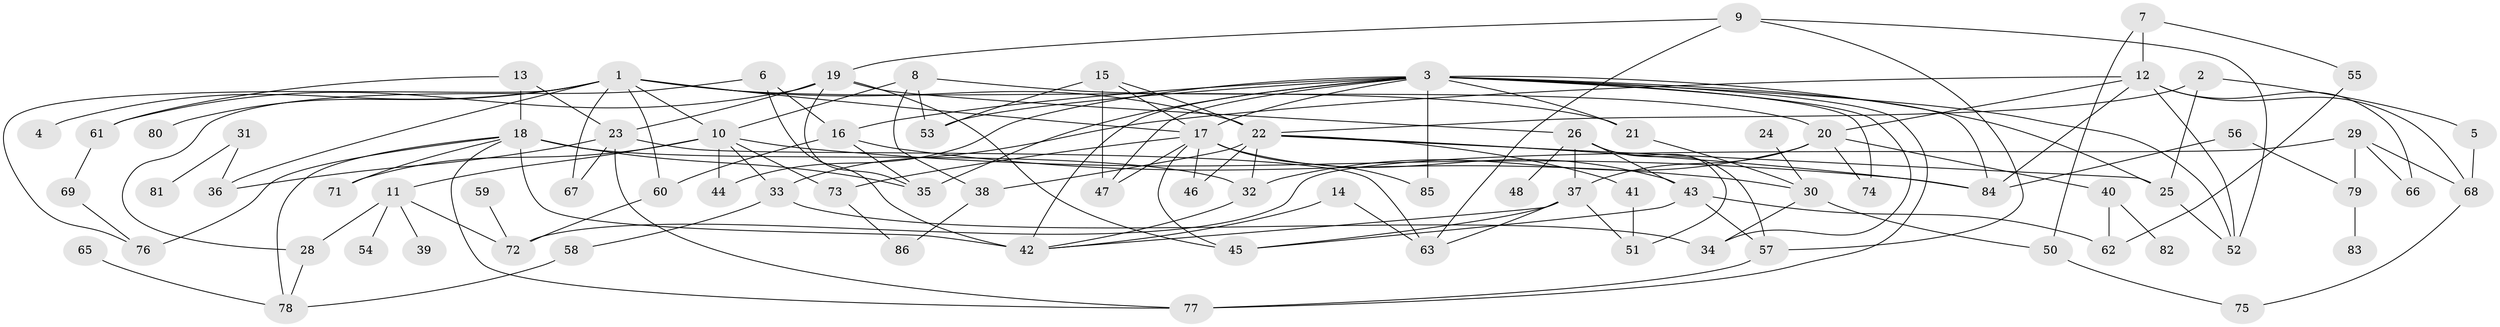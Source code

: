 // original degree distribution, {3: 0.2605633802816901, 6: 0.06338028169014084, 1: 0.14788732394366197, 2: 0.24647887323943662, 5: 0.08450704225352113, 4: 0.15492957746478872, 0: 0.028169014084507043, 7: 0.014084507042253521}
// Generated by graph-tools (version 1.1) at 2025/48/03/04/25 22:48:13]
// undirected, 82 vertices, 148 edges
graph export_dot {
  node [color=gray90,style=filled];
  1;
  2;
  3;
  4;
  5;
  6;
  7;
  8;
  9;
  10;
  11;
  12;
  13;
  14;
  15;
  16;
  17;
  18;
  19;
  20;
  21;
  22;
  23;
  24;
  25;
  26;
  28;
  29;
  30;
  31;
  32;
  33;
  34;
  35;
  36;
  37;
  38;
  39;
  40;
  41;
  42;
  43;
  44;
  45;
  46;
  47;
  48;
  50;
  51;
  52;
  53;
  54;
  55;
  56;
  57;
  58;
  59;
  60;
  61;
  62;
  63;
  65;
  66;
  67;
  68;
  69;
  71;
  72;
  73;
  74;
  75;
  76;
  77;
  78;
  79;
  80;
  81;
  82;
  83;
  84;
  85;
  86;
  1 -- 4 [weight=1.0];
  1 -- 10 [weight=1.0];
  1 -- 17 [weight=1.0];
  1 -- 21 [weight=1.0];
  1 -- 22 [weight=1.0];
  1 -- 36 [weight=1.0];
  1 -- 60 [weight=1.0];
  1 -- 67 [weight=1.0];
  1 -- 76 [weight=1.0];
  1 -- 80 [weight=1.0];
  2 -- 5 [weight=1.0];
  2 -- 22 [weight=1.0];
  2 -- 25 [weight=1.0];
  3 -- 16 [weight=1.0];
  3 -- 17 [weight=1.0];
  3 -- 21 [weight=1.0];
  3 -- 25 [weight=1.0];
  3 -- 34 [weight=1.0];
  3 -- 35 [weight=1.0];
  3 -- 42 [weight=1.0];
  3 -- 44 [weight=1.0];
  3 -- 47 [weight=1.0];
  3 -- 52 [weight=1.0];
  3 -- 53 [weight=1.0];
  3 -- 74 [weight=1.0];
  3 -- 77 [weight=1.0];
  3 -- 84 [weight=1.0];
  3 -- 85 [weight=1.0];
  5 -- 68 [weight=1.0];
  6 -- 16 [weight=1.0];
  6 -- 28 [weight=1.0];
  6 -- 42 [weight=1.0];
  7 -- 12 [weight=1.0];
  7 -- 50 [weight=1.0];
  7 -- 55 [weight=1.0];
  8 -- 10 [weight=1.0];
  8 -- 20 [weight=1.0];
  8 -- 38 [weight=1.0];
  8 -- 53 [weight=1.0];
  9 -- 19 [weight=1.0];
  9 -- 52 [weight=1.0];
  9 -- 57 [weight=1.0];
  9 -- 63 [weight=1.0];
  10 -- 11 [weight=1.0];
  10 -- 33 [weight=1.0];
  10 -- 44 [weight=1.0];
  10 -- 71 [weight=1.0];
  10 -- 73 [weight=1.0];
  10 -- 84 [weight=1.0];
  11 -- 28 [weight=1.0];
  11 -- 39 [weight=1.0];
  11 -- 54 [weight=1.0];
  11 -- 72 [weight=1.0];
  12 -- 20 [weight=1.0];
  12 -- 33 [weight=1.0];
  12 -- 52 [weight=1.0];
  12 -- 66 [weight=1.0];
  12 -- 68 [weight=1.0];
  12 -- 84 [weight=1.0];
  13 -- 18 [weight=1.0];
  13 -- 23 [weight=1.0];
  13 -- 61 [weight=1.0];
  14 -- 42 [weight=1.0];
  14 -- 63 [weight=1.0];
  15 -- 17 [weight=1.0];
  15 -- 22 [weight=1.0];
  15 -- 47 [weight=1.0];
  15 -- 53 [weight=1.0];
  16 -- 30 [weight=1.0];
  16 -- 35 [weight=1.0];
  16 -- 60 [weight=1.0];
  17 -- 43 [weight=1.0];
  17 -- 45 [weight=1.0];
  17 -- 46 [weight=1.0];
  17 -- 47 [weight=1.0];
  17 -- 73 [weight=1.0];
  17 -- 85 [weight=1.0];
  18 -- 32 [weight=1.0];
  18 -- 35 [weight=1.0];
  18 -- 42 [weight=2.0];
  18 -- 71 [weight=1.0];
  18 -- 76 [weight=1.0];
  18 -- 77 [weight=1.0];
  18 -- 78 [weight=1.0];
  19 -- 23 [weight=1.0];
  19 -- 26 [weight=1.0];
  19 -- 35 [weight=1.0];
  19 -- 45 [weight=1.0];
  19 -- 61 [weight=1.0];
  20 -- 32 [weight=1.0];
  20 -- 37 [weight=1.0];
  20 -- 40 [weight=1.0];
  20 -- 74 [weight=1.0];
  21 -- 30 [weight=1.0];
  22 -- 25 [weight=1.0];
  22 -- 32 [weight=2.0];
  22 -- 38 [weight=1.0];
  22 -- 41 [weight=1.0];
  22 -- 46 [weight=1.0];
  22 -- 84 [weight=1.0];
  23 -- 36 [weight=1.0];
  23 -- 63 [weight=1.0];
  23 -- 67 [weight=1.0];
  23 -- 77 [weight=1.0];
  24 -- 30 [weight=1.0];
  25 -- 52 [weight=1.0];
  26 -- 37 [weight=1.0];
  26 -- 43 [weight=1.0];
  26 -- 48 [weight=1.0];
  26 -- 51 [weight=1.0];
  26 -- 57 [weight=1.0];
  28 -- 78 [weight=1.0];
  29 -- 66 [weight=1.0];
  29 -- 68 [weight=1.0];
  29 -- 72 [weight=1.0];
  29 -- 79 [weight=1.0];
  30 -- 34 [weight=1.0];
  30 -- 50 [weight=1.0];
  31 -- 36 [weight=1.0];
  31 -- 81 [weight=1.0];
  32 -- 42 [weight=1.0];
  33 -- 34 [weight=1.0];
  33 -- 58 [weight=1.0];
  37 -- 42 [weight=1.0];
  37 -- 45 [weight=1.0];
  37 -- 51 [weight=1.0];
  37 -- 63 [weight=1.0];
  38 -- 86 [weight=1.0];
  40 -- 62 [weight=1.0];
  40 -- 82 [weight=1.0];
  41 -- 51 [weight=1.0];
  43 -- 45 [weight=1.0];
  43 -- 57 [weight=1.0];
  43 -- 62 [weight=1.0];
  50 -- 75 [weight=1.0];
  55 -- 62 [weight=1.0];
  56 -- 79 [weight=1.0];
  56 -- 84 [weight=1.0];
  57 -- 77 [weight=1.0];
  58 -- 78 [weight=1.0];
  59 -- 72 [weight=1.0];
  60 -- 72 [weight=1.0];
  61 -- 69 [weight=1.0];
  65 -- 78 [weight=1.0];
  68 -- 75 [weight=1.0];
  69 -- 76 [weight=1.0];
  73 -- 86 [weight=1.0];
  79 -- 83 [weight=1.0];
}

